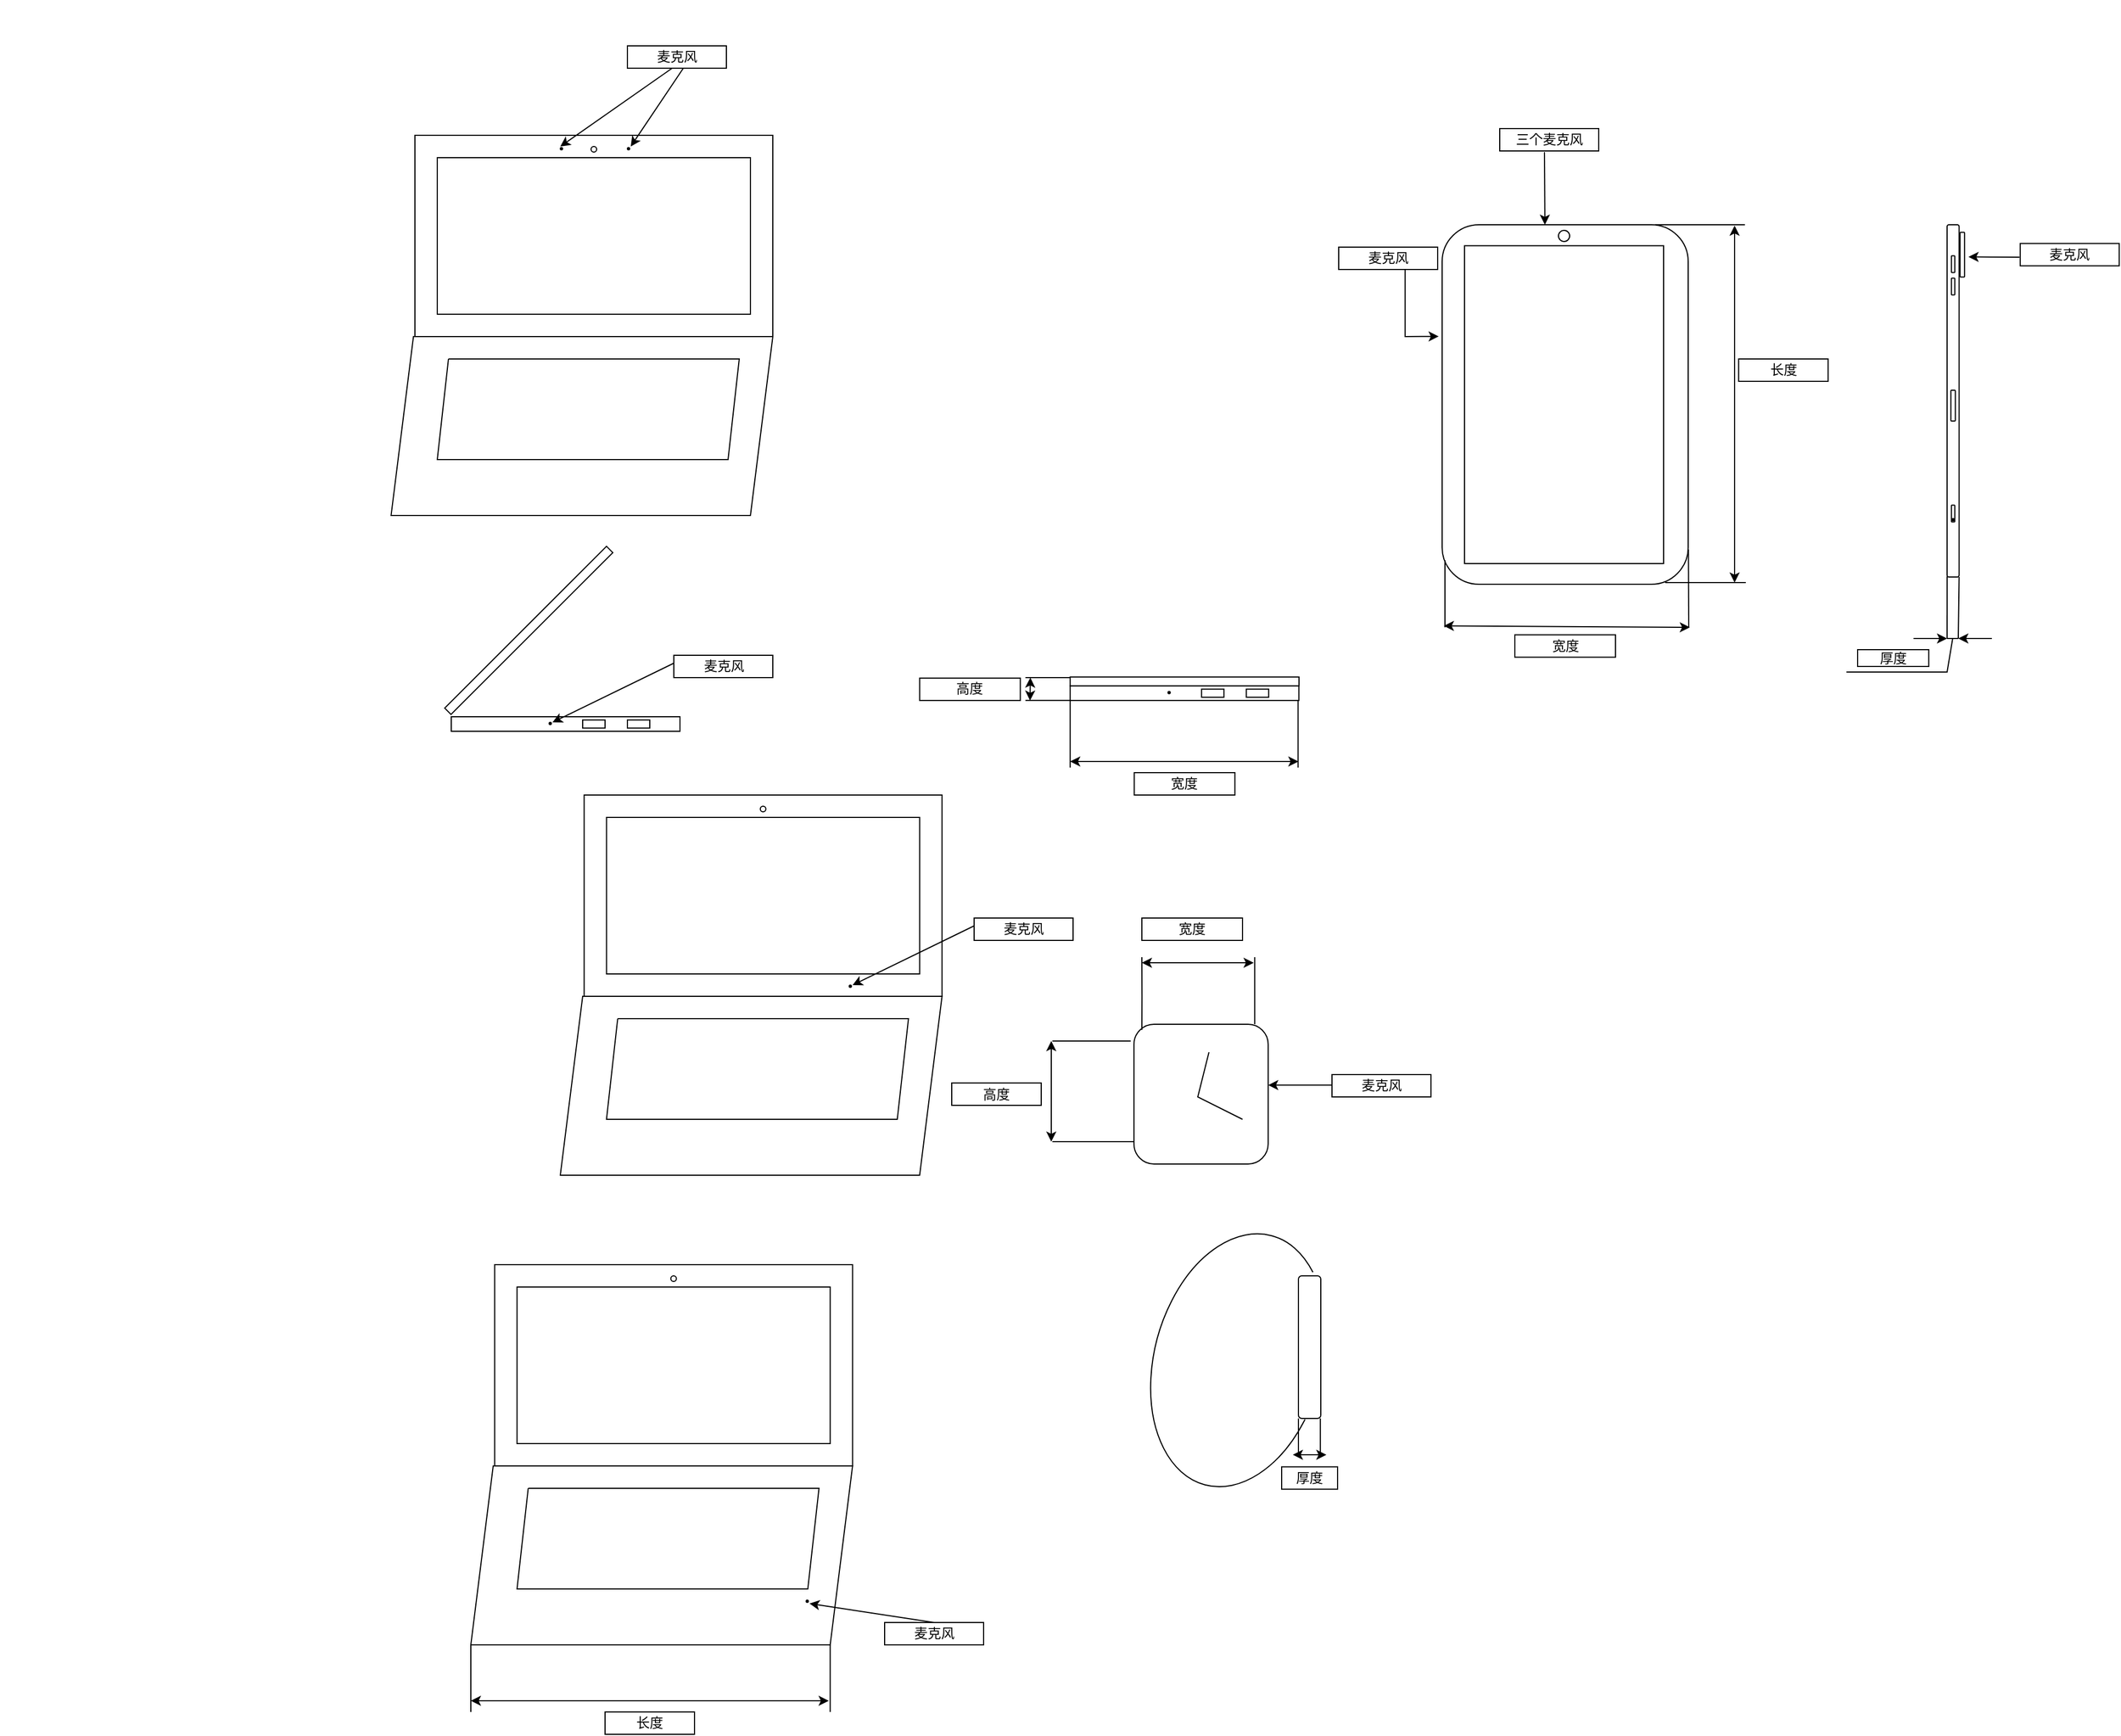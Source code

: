 <mxfile version="21.8.2" type="github">
  <diagram name="第 1 页" id="vi5O4z4F0Ay6VvC3fiWP">
    <mxGraphModel dx="1434" dy="764" grid="1" gridSize="10" guides="1" tooltips="1" connect="1" arrows="1" fold="1" page="1" pageScale="1" pageWidth="827" pageHeight="1169" math="0" shadow="0">
      <root>
        <mxCell id="0" />
        <mxCell id="1" parent="0" />
        <mxCell id="HQJH7odR56O9DyhHU2Db-8" value="" style="rounded=0;whiteSpace=wrap;html=1;strokeWidth=1;" parent="1" vertex="1">
          <mxGeometry x="370" y="120" width="320" height="180" as="geometry" />
        </mxCell>
        <mxCell id="HQJH7odR56O9DyhHU2Db-9" value="" style="rounded=0;whiteSpace=wrap;html=1;strokeWidth=1;" parent="1" vertex="1">
          <mxGeometry x="390" y="140" width="280" height="140" as="geometry" />
        </mxCell>
        <mxCell id="HQJH7odR56O9DyhHU2Db-14" value="" style="ellipse;whiteSpace=wrap;html=1;aspect=fixed;" parent="1" vertex="1">
          <mxGeometry x="527.5" y="130" width="5" height="5" as="geometry" />
        </mxCell>
        <mxCell id="HQJH7odR56O9DyhHU2Db-18" value="" style="shape=parallelogram;perimeter=parallelogramPerimeter;whiteSpace=wrap;html=1;fixedSize=1;rotation=0;" parent="1" vertex="1">
          <mxGeometry x="348.69" y="300" width="341.31" height="160" as="geometry" />
        </mxCell>
        <mxCell id="HQJH7odR56O9DyhHU2Db-23" value="" style="endArrow=none;html=1;rounded=0;" parent="1" edge="1">
          <mxGeometry width="50" height="50" relative="1" as="geometry">
            <mxPoint x="400" y="320" as="sourcePoint" />
            <mxPoint x="400" y="320" as="targetPoint" />
            <Array as="points">
              <mxPoint x="390" y="410" />
              <mxPoint x="650" y="410" />
              <mxPoint x="660" y="320" />
            </Array>
          </mxGeometry>
        </mxCell>
        <mxCell id="HQJH7odR56O9DyhHU2Db-27" value="" style="endArrow=classic;html=1;rounded=0;" parent="1" edge="1">
          <mxGeometry width="50" height="50" relative="1" as="geometry">
            <mxPoint x="610" y="60" as="sourcePoint" />
            <mxPoint x="563" y="130" as="targetPoint" />
            <Array as="points" />
          </mxGeometry>
        </mxCell>
        <mxCell id="HQJH7odR56O9DyhHU2Db-28" value="" style="ellipse;whiteSpace=wrap;html=1;aspect=fixed;" parent="1" vertex="1">
          <mxGeometry height="10" as="geometry" />
        </mxCell>
        <mxCell id="HQJH7odR56O9DyhHU2Db-32" value="" style="ellipse;whiteSpace=wrap;html=1;aspect=fixed;fillColor=#000000;" parent="1" vertex="1">
          <mxGeometry x="560" y="131" width="2" height="2" as="geometry" />
        </mxCell>
        <mxCell id="HQJH7odR56O9DyhHU2Db-33" value="" style="ellipse;whiteSpace=wrap;html=1;aspect=fixed;fillColor=#000000;" parent="1" vertex="1">
          <mxGeometry x="500" y="131" width="2" height="2" as="geometry" />
        </mxCell>
        <mxCell id="HQJH7odR56O9DyhHU2Db-36" value="" style="endArrow=classic;html=1;rounded=0;" parent="1" edge="1">
          <mxGeometry width="50" height="50" relative="1" as="geometry">
            <mxPoint x="600" y="60" as="sourcePoint" />
            <mxPoint x="500" y="130" as="targetPoint" />
            <Array as="points" />
          </mxGeometry>
        </mxCell>
        <mxCell id="HQJH7odR56O9DyhHU2Db-37" value="麦克风" style="rounded=0;whiteSpace=wrap;html=1;" parent="1" vertex="1">
          <mxGeometry x="560" y="40" width="88.5" height="20" as="geometry" />
        </mxCell>
        <mxCell id="HQJH7odR56O9DyhHU2Db-58" value="" style="rounded=0;whiteSpace=wrap;html=1;strokeWidth=1;" parent="1" vertex="1">
          <mxGeometry x="441.31" y="1130" width="320" height="180" as="geometry" />
        </mxCell>
        <mxCell id="HQJH7odR56O9DyhHU2Db-59" value="" style="rounded=0;whiteSpace=wrap;html=1;strokeWidth=1;" parent="1" vertex="1">
          <mxGeometry x="461.31" y="1150" width="280" height="140" as="geometry" />
        </mxCell>
        <mxCell id="HQJH7odR56O9DyhHU2Db-60" value="" style="ellipse;whiteSpace=wrap;html=1;aspect=fixed;" parent="1" vertex="1">
          <mxGeometry x="598.81" y="1140" width="5" height="5" as="geometry" />
        </mxCell>
        <mxCell id="HQJH7odR56O9DyhHU2Db-61" value="" style="shape=parallelogram;perimeter=parallelogramPerimeter;whiteSpace=wrap;html=1;fixedSize=1;rotation=0;" parent="1" vertex="1">
          <mxGeometry x="420" y="1310" width="341.31" height="160" as="geometry" />
        </mxCell>
        <mxCell id="HQJH7odR56O9DyhHU2Db-62" value="" style="endArrow=none;html=1;rounded=0;" parent="1" edge="1">
          <mxGeometry width="50" height="50" relative="1" as="geometry">
            <mxPoint x="471.31" y="1330" as="sourcePoint" />
            <mxPoint x="471.31" y="1330" as="targetPoint" />
            <Array as="points">
              <mxPoint x="461.31" y="1420" />
              <mxPoint x="721.31" y="1420" />
              <mxPoint x="731.31" y="1330" />
            </Array>
          </mxGeometry>
        </mxCell>
        <mxCell id="HQJH7odR56O9DyhHU2Db-66" value="" style="endArrow=classic;html=1;rounded=0;exitX=0.5;exitY=0;exitDx=0;exitDy=0;" parent="1" edge="1" source="HQJH7odR56O9DyhHU2Db-67">
          <mxGeometry width="50" height="50" relative="1" as="geometry">
            <mxPoint x="780" y="1480" as="sourcePoint" />
            <mxPoint x="722.81" y="1433" as="targetPoint" />
            <Array as="points" />
          </mxGeometry>
        </mxCell>
        <mxCell id="HQJH7odR56O9DyhHU2Db-67" value="麦克风" style="rounded=0;whiteSpace=wrap;html=1;" parent="1" vertex="1">
          <mxGeometry x="790" y="1450" width="88.5" height="20" as="geometry" />
        </mxCell>
        <mxCell id="HQJH7odR56O9DyhHU2Db-68" value="" style="ellipse;whiteSpace=wrap;html=1;aspect=fixed;fillColor=#000000;" parent="1" vertex="1">
          <mxGeometry x="719.81" y="1430" width="2" height="2" as="geometry" />
        </mxCell>
        <mxCell id="HQJH7odR56O9DyhHU2Db-77" value="" style="rounded=0;whiteSpace=wrap;html=1;strokeWidth=1;" parent="1" vertex="1">
          <mxGeometry x="521.31" y="710" width="320" height="180" as="geometry" />
        </mxCell>
        <mxCell id="HQJH7odR56O9DyhHU2Db-78" value="" style="rounded=0;whiteSpace=wrap;html=1;strokeWidth=1;" parent="1" vertex="1">
          <mxGeometry x="541.31" y="730" width="280" height="140" as="geometry" />
        </mxCell>
        <mxCell id="HQJH7odR56O9DyhHU2Db-79" value="" style="ellipse;whiteSpace=wrap;html=1;aspect=fixed;" parent="1" vertex="1">
          <mxGeometry x="678.81" y="720" width="5" height="5" as="geometry" />
        </mxCell>
        <mxCell id="HQJH7odR56O9DyhHU2Db-80" value="" style="shape=parallelogram;perimeter=parallelogramPerimeter;whiteSpace=wrap;html=1;fixedSize=1;rotation=0;" parent="1" vertex="1">
          <mxGeometry x="500" y="890" width="341.31" height="160" as="geometry" />
        </mxCell>
        <mxCell id="HQJH7odR56O9DyhHU2Db-81" value="" style="endArrow=none;html=1;rounded=0;" parent="1" edge="1">
          <mxGeometry width="50" height="50" relative="1" as="geometry">
            <mxPoint x="551.31" y="910" as="sourcePoint" />
            <mxPoint x="551.31" y="910" as="targetPoint" />
            <Array as="points">
              <mxPoint x="541.31" y="1000" />
              <mxPoint x="801.31" y="1000" />
              <mxPoint x="811.31" y="910" />
            </Array>
          </mxGeometry>
        </mxCell>
        <mxCell id="HQJH7odR56O9DyhHU2Db-82" value="" style="endArrow=classic;html=1;rounded=0;" parent="1" edge="1">
          <mxGeometry width="50" height="50" relative="1" as="geometry">
            <mxPoint x="870" y="827" as="sourcePoint" />
            <mxPoint x="761.31" y="880" as="targetPoint" />
            <Array as="points" />
          </mxGeometry>
        </mxCell>
        <mxCell id="HQJH7odR56O9DyhHU2Db-83" value="麦克风" style="rounded=0;whiteSpace=wrap;html=1;" parent="1" vertex="1">
          <mxGeometry x="870" y="820" width="88.5" height="20" as="geometry" />
        </mxCell>
        <mxCell id="HQJH7odR56O9DyhHU2Db-84" value="" style="ellipse;whiteSpace=wrap;html=1;aspect=fixed;fillColor=#000000;" parent="1" vertex="1">
          <mxGeometry x="758.31" y="880" width="2" height="2" as="geometry" />
        </mxCell>
        <mxCell id="HQJH7odR56O9DyhHU2Db-90" value="" style="rounded=0;whiteSpace=wrap;html=1;rotation=-45;" parent="1" vertex="1">
          <mxGeometry x="369.48" y="558.75" width="204.62" height="7.98" as="geometry" />
        </mxCell>
        <mxCell id="HQJH7odR56O9DyhHU2Db-91" value="" style="rounded=0;whiteSpace=wrap;html=1;" parent="1" vertex="1">
          <mxGeometry x="402.5" y="640" width="204.5" height="13" as="geometry" />
        </mxCell>
        <mxCell id="HQJH7odR56O9DyhHU2Db-92" value="" style="ellipse;whiteSpace=wrap;html=1;aspect=fixed;gradientColor=none;fillColor=#000000;" parent="1" vertex="1">
          <mxGeometry x="490" y="645" width="2" height="2" as="geometry" />
        </mxCell>
        <mxCell id="HQJH7odR56O9DyhHU2Db-93" value="" style="rounded=0;whiteSpace=wrap;html=1;" parent="1" vertex="1">
          <mxGeometry x="520" y="642.87" width="20" height="7.26" as="geometry" />
        </mxCell>
        <mxCell id="HQJH7odR56O9DyhHU2Db-98" value="" style="rounded=0;whiteSpace=wrap;html=1;" parent="1" vertex="1">
          <mxGeometry x="560" y="642.87" width="20" height="7.26" as="geometry" />
        </mxCell>
        <mxCell id="HQJH7odR56O9DyhHU2Db-100" value="" style="endArrow=classic;html=1;rounded=0;" parent="1" edge="1">
          <mxGeometry width="50" height="50" relative="1" as="geometry">
            <mxPoint x="601.69" y="592" as="sourcePoint" />
            <mxPoint x="493.0" y="645" as="targetPoint" />
            <Array as="points" />
          </mxGeometry>
        </mxCell>
        <mxCell id="HQJH7odR56O9DyhHU2Db-101" value="麦克风" style="rounded=0;whiteSpace=wrap;html=1;" parent="1" vertex="1">
          <mxGeometry x="601.5" y="585" width="88.5" height="20" as="geometry" />
        </mxCell>
        <mxCell id="HQJH7odR56O9DyhHU2Db-107" value="" style="endArrow=classic;html=1;rounded=0;entryX=-0.005;entryY=0.343;entryDx=0;entryDy=0;entryPerimeter=0;" parent="1" edge="1">
          <mxGeometry width="50" height="50" relative="1" as="geometry">
            <mxPoint x="1255.38" y="240" as="sourcePoint" />
            <mxPoint x="1285.412" y="299.842" as="targetPoint" />
            <Array as="points">
              <mxPoint x="1255.38" y="300" />
            </Array>
          </mxGeometry>
        </mxCell>
        <mxCell id="HQJH7odR56O9DyhHU2Db-110" value="三个麦克风" style="rounded=0;whiteSpace=wrap;html=1;" parent="1" vertex="1">
          <mxGeometry x="1340" y="114" width="88.5" height="20" as="geometry" />
        </mxCell>
        <mxCell id="HQJH7odR56O9DyhHU2Db-114" value="麦克风" style="rounded=0;whiteSpace=wrap;html=1;" parent="1" vertex="1">
          <mxGeometry x="1196" y="220" width="88.5" height="20" as="geometry" />
        </mxCell>
        <mxCell id="HQJH7odR56O9DyhHU2Db-115" value="" style="rounded=1;whiteSpace=wrap;html=1;" parent="1" vertex="1">
          <mxGeometry x="1012.93" y="915" width="120" height="125" as="geometry" />
        </mxCell>
        <mxCell id="HQJH7odR56O9DyhHU2Db-117" value="" style="endArrow=none;html=1;rounded=0;" parent="1" edge="1">
          <mxGeometry width="50" height="50" relative="1" as="geometry">
            <mxPoint x="1110" y="1000" as="sourcePoint" />
            <mxPoint x="1080" y="940" as="targetPoint" />
            <Array as="points">
              <mxPoint x="1070" y="980" />
            </Array>
          </mxGeometry>
        </mxCell>
        <mxCell id="HQJH7odR56O9DyhHU2Db-119" value="" style="endArrow=classic;html=1;rounded=0;" parent="1" edge="1">
          <mxGeometry width="50" height="50" relative="1" as="geometry">
            <mxPoint x="1192.93" y="969.41" as="sourcePoint" />
            <mxPoint x="1132.93" y="969.41" as="targetPoint" />
          </mxGeometry>
        </mxCell>
        <mxCell id="HQJH7odR56O9DyhHU2Db-120" value="麦克风" style="rounded=0;whiteSpace=wrap;html=1;" parent="1" vertex="1">
          <mxGeometry x="1190" y="960" width="88.5" height="20" as="geometry" />
        </mxCell>
        <mxCell id="HQJH7odR56O9DyhHU2Db-125" value="" style="endArrow=none;html=1;rounded=0;" parent="1" edge="1">
          <mxGeometry width="50" height="50" relative="1" as="geometry">
            <mxPoint x="1120.88" y="915" as="sourcePoint" />
            <mxPoint x="1120.88" y="855" as="targetPoint" />
          </mxGeometry>
        </mxCell>
        <mxCell id="HQJH7odR56O9DyhHU2Db-126" value="" style="endArrow=none;html=1;rounded=0;exitX=0.059;exitY=0.04;exitDx=0;exitDy=0;exitPerimeter=0;" parent="1" source="HQJH7odR56O9DyhHU2Db-115" edge="1">
          <mxGeometry width="50" height="50" relative="1" as="geometry">
            <mxPoint x="1020.0" y="915" as="sourcePoint" />
            <mxPoint x="1020.0" y="855" as="targetPoint" />
            <Array as="points">
              <mxPoint x="1020.12" y="890" />
            </Array>
          </mxGeometry>
        </mxCell>
        <mxCell id="HQJH7odR56O9DyhHU2Db-128" value="宽度" style="rounded=0;whiteSpace=wrap;html=1;" parent="1" vertex="1">
          <mxGeometry x="1020.0" y="820" width="90" height="20" as="geometry" />
        </mxCell>
        <mxCell id="HQJH7odR56O9DyhHU2Db-129" value="" style="endArrow=classic;startArrow=classic;html=1;rounded=0;" parent="1" edge="1">
          <mxGeometry width="50" height="50" relative="1" as="geometry">
            <mxPoint x="1020" y="860" as="sourcePoint" />
            <mxPoint x="1120" y="860" as="targetPoint" />
          </mxGeometry>
        </mxCell>
        <mxCell id="HQJH7odR56O9DyhHU2Db-130" value="" style="endArrow=none;html=1;rounded=0;" parent="1" edge="1">
          <mxGeometry width="50" height="50" relative="1" as="geometry">
            <mxPoint x="940" y="930" as="sourcePoint" />
            <mxPoint x="1010" y="930" as="targetPoint" />
          </mxGeometry>
        </mxCell>
        <mxCell id="HQJH7odR56O9DyhHU2Db-131" value="" style="endArrow=none;html=1;rounded=0;" parent="1" edge="1">
          <mxGeometry width="50" height="50" relative="1" as="geometry">
            <mxPoint x="940" y="1020" as="sourcePoint" />
            <mxPoint x="1012.93" y="1020" as="targetPoint" />
          </mxGeometry>
        </mxCell>
        <mxCell id="HQJH7odR56O9DyhHU2Db-132" value="" style="endArrow=classic;startArrow=classic;html=1;rounded=0;" parent="1" edge="1">
          <mxGeometry width="50" height="50" relative="1" as="geometry">
            <mxPoint x="939" y="1020" as="sourcePoint" />
            <mxPoint x="939" y="930" as="targetPoint" />
          </mxGeometry>
        </mxCell>
        <mxCell id="HQJH7odR56O9DyhHU2Db-133" value="高度" style="rounded=0;whiteSpace=wrap;html=1;" parent="1" vertex="1">
          <mxGeometry x="850" y="967.5" width="80" height="20" as="geometry" />
        </mxCell>
        <mxCell id="HQJH7odR56O9DyhHU2Db-134" value="" style="rounded=1;whiteSpace=wrap;html=1;" parent="1" vertex="1">
          <mxGeometry x="1160" y="1140" width="20" height="127.5" as="geometry" />
        </mxCell>
        <mxCell id="HQJH7odR56O9DyhHU2Db-135" value="" style="verticalLabelPosition=bottom;verticalAlign=top;html=1;shape=mxgraph.basic.arc;startAngle=0.3;endAngle=0.1;rotation=15;" parent="1" vertex="1">
          <mxGeometry x="1031.21" y="1100.16" width="150" height="230.63" as="geometry" />
        </mxCell>
        <mxCell id="HQJH7odR56O9DyhHU2Db-136" value="" style="endArrow=none;html=1;rounded=0;" parent="1" edge="1">
          <mxGeometry width="50" height="50" relative="1" as="geometry">
            <mxPoint x="1160" y="1300" as="sourcePoint" />
            <mxPoint x="1160" y="1267.5" as="targetPoint" />
          </mxGeometry>
        </mxCell>
        <mxCell id="HQJH7odR56O9DyhHU2Db-138" value="" style="endArrow=none;html=1;rounded=0;" parent="1" edge="1">
          <mxGeometry width="50" height="50" relative="1" as="geometry">
            <mxPoint x="1179.6" y="1300" as="sourcePoint" />
            <mxPoint x="1179.6" y="1267.5" as="targetPoint" />
          </mxGeometry>
        </mxCell>
        <mxCell id="HQJH7odR56O9DyhHU2Db-139" value="" style="endArrow=classic;startArrow=classic;html=1;rounded=0;" parent="1" edge="1">
          <mxGeometry width="50" height="50" relative="1" as="geometry">
            <mxPoint x="1155" y="1300" as="sourcePoint" />
            <mxPoint x="1185" y="1300" as="targetPoint" />
          </mxGeometry>
        </mxCell>
        <mxCell id="HQJH7odR56O9DyhHU2Db-140" value="厚度" style="rounded=0;whiteSpace=wrap;html=1;" parent="1" vertex="1">
          <mxGeometry x="1145" y="1310.79" width="50" height="20" as="geometry" />
        </mxCell>
        <mxCell id="lpM_6XrUlt4nOv4jrjnX-1" value="" style="rounded=1;whiteSpace=wrap;html=1;rotation=90;" vertex="1" parent="1">
          <mxGeometry x="1237.75" y="250.75" width="321.5" height="220" as="geometry" />
        </mxCell>
        <mxCell id="lpM_6XrUlt4nOv4jrjnX-2" value="" style="rounded=0;whiteSpace=wrap;html=1;rotation=90;" vertex="1" parent="1">
          <mxGeometry x="1255.38" y="271.88" width="284.25" height="178" as="geometry" />
        </mxCell>
        <mxCell id="lpM_6XrUlt4nOv4jrjnX-3" value="" style="ellipse;whiteSpace=wrap;html=1;aspect=fixed;" vertex="1" parent="1">
          <mxGeometry x="1392.51" y="205" width="10" height="10" as="geometry" />
        </mxCell>
        <mxCell id="lpM_6XrUlt4nOv4jrjnX-4" value="" style="endArrow=classic;html=1;rounded=0;" edge="1" parent="1">
          <mxGeometry width="50" height="50" relative="1" as="geometry">
            <mxPoint x="1380" y="135" as="sourcePoint" />
            <mxPoint x="1380.38" y="200" as="targetPoint" />
          </mxGeometry>
        </mxCell>
        <mxCell id="lpM_6XrUlt4nOv4jrjnX-26" value="" style="rounded=0;whiteSpace=wrap;html=1;rotation=0;" vertex="1" parent="1">
          <mxGeometry x="955.875" y="604.445" width="204.62" height="7.98" as="geometry" />
        </mxCell>
        <mxCell id="lpM_6XrUlt4nOv4jrjnX-27" value="" style="rounded=0;whiteSpace=wrap;html=1;" vertex="1" parent="1">
          <mxGeometry x="955.875" y="612.425" width="204.5" height="13" as="geometry" />
        </mxCell>
        <mxCell id="lpM_6XrUlt4nOv4jrjnX-28" value="" style="ellipse;whiteSpace=wrap;html=1;aspect=fixed;gradientColor=none;fillColor=#000000;" vertex="1" parent="1">
          <mxGeometry x="1043.375" y="617.425" width="2" height="2" as="geometry" />
        </mxCell>
        <mxCell id="lpM_6XrUlt4nOv4jrjnX-29" value="" style="rounded=0;whiteSpace=wrap;html=1;" vertex="1" parent="1">
          <mxGeometry x="1073.375" y="615.295" width="20" height="7.26" as="geometry" />
        </mxCell>
        <mxCell id="lpM_6XrUlt4nOv4jrjnX-30" value="" style="rounded=0;whiteSpace=wrap;html=1;" vertex="1" parent="1">
          <mxGeometry x="1113.375" y="615.295" width="20" height="7.26" as="geometry" />
        </mxCell>
        <mxCell id="lpM_6XrUlt4nOv4jrjnX-33" value="" style="endArrow=none;html=1;rounded=0;" edge="1" parent="1">
          <mxGeometry width="50" height="50" relative="1" as="geometry">
            <mxPoint x="955.88" y="625.43" as="sourcePoint" />
            <mxPoint x="955.88" y="685.43" as="targetPoint" />
          </mxGeometry>
        </mxCell>
        <mxCell id="lpM_6XrUlt4nOv4jrjnX-34" value="" style="endArrow=none;html=1;rounded=0;" edge="1" parent="1">
          <mxGeometry width="50" height="50" relative="1" as="geometry">
            <mxPoint x="1159.69" y="625.43" as="sourcePoint" />
            <mxPoint x="1159.69" y="685.43" as="targetPoint" />
          </mxGeometry>
        </mxCell>
        <mxCell id="lpM_6XrUlt4nOv4jrjnX-35" value="" style="endArrow=classic;startArrow=classic;html=1;rounded=0;" edge="1" parent="1">
          <mxGeometry width="50" height="50" relative="1" as="geometry">
            <mxPoint x="955.88" y="680" as="sourcePoint" />
            <mxPoint x="1160" y="680" as="targetPoint" />
          </mxGeometry>
        </mxCell>
        <mxCell id="lpM_6XrUlt4nOv4jrjnX-36" value="宽度" style="rounded=0;whiteSpace=wrap;html=1;" vertex="1" parent="1">
          <mxGeometry x="1013.19" y="690" width="90" height="20" as="geometry" />
        </mxCell>
        <mxCell id="lpM_6XrUlt4nOv4jrjnX-37" value="" style="endArrow=none;html=1;rounded=0;" edge="1" parent="1">
          <mxGeometry width="50" height="50" relative="1" as="geometry">
            <mxPoint x="915.88" y="605" as="sourcePoint" />
            <mxPoint x="955.88" y="605" as="targetPoint" />
          </mxGeometry>
        </mxCell>
        <mxCell id="lpM_6XrUlt4nOv4jrjnX-38" value="" style="endArrow=none;html=1;rounded=0;" edge="1" parent="1">
          <mxGeometry width="50" height="50" relative="1" as="geometry">
            <mxPoint x="915.88" y="625.43" as="sourcePoint" />
            <mxPoint x="955.88" y="625.43" as="targetPoint" />
          </mxGeometry>
        </mxCell>
        <mxCell id="lpM_6XrUlt4nOv4jrjnX-39" value="" style="endArrow=classic;startArrow=classic;html=1;rounded=0;" edge="1" parent="1">
          <mxGeometry width="50" height="50" relative="1" as="geometry">
            <mxPoint x="920" y="625.55" as="sourcePoint" />
            <mxPoint x="920.3" y="605" as="targetPoint" />
          </mxGeometry>
        </mxCell>
        <mxCell id="lpM_6XrUlt4nOv4jrjnX-40" value="高度" style="rounded=0;whiteSpace=wrap;html=1;rotation=0;" vertex="1" parent="1">
          <mxGeometry x="821.31" y="605.43" width="90" height="20" as="geometry" />
        </mxCell>
        <mxCell id="lpM_6XrUlt4nOv4jrjnX-41" value="" style="endArrow=none;html=1;rounded=0;" edge="1" parent="1">
          <mxGeometry width="50" height="50" relative="1" as="geometry">
            <mxPoint x="420" y="1530" as="sourcePoint" />
            <mxPoint x="420" y="1470" as="targetPoint" />
          </mxGeometry>
        </mxCell>
        <mxCell id="lpM_6XrUlt4nOv4jrjnX-44" value="" style="endArrow=none;html=1;rounded=0;" edge="1" parent="1">
          <mxGeometry width="50" height="50" relative="1" as="geometry">
            <mxPoint x="741.31" y="1530" as="sourcePoint" />
            <mxPoint x="741.31" y="1470" as="targetPoint" />
          </mxGeometry>
        </mxCell>
        <mxCell id="lpM_6XrUlt4nOv4jrjnX-45" value="" style="endArrow=classic;startArrow=classic;html=1;rounded=0;" edge="1" parent="1">
          <mxGeometry width="50" height="50" relative="1" as="geometry">
            <mxPoint x="420" y="1520" as="sourcePoint" />
            <mxPoint x="740" y="1520" as="targetPoint" />
          </mxGeometry>
        </mxCell>
        <mxCell id="lpM_6XrUlt4nOv4jrjnX-46" value="长度" style="rounded=0;whiteSpace=wrap;html=1;" vertex="1" parent="1">
          <mxGeometry x="540" y="1530" width="80" height="20" as="geometry" />
        </mxCell>
        <mxCell id="lpM_6XrUlt4nOv4jrjnX-49" value="" style="endArrow=none;html=1;rounded=0;entryX=0.903;entryY=-0.001;entryDx=0;entryDy=0;entryPerimeter=0;" edge="1" parent="1" target="lpM_6XrUlt4nOv4jrjnX-1">
          <mxGeometry width="50" height="50" relative="1" as="geometry">
            <mxPoint x="1509" y="560" as="sourcePoint" />
            <mxPoint x="1510" y="490" as="targetPoint" />
          </mxGeometry>
        </mxCell>
        <mxCell id="lpM_6XrUlt4nOv4jrjnX-51" value="" style="endArrow=none;html=1;rounded=0;" edge="1" parent="1">
          <mxGeometry width="50" height="50" relative="1" as="geometry">
            <mxPoint x="1291" y="560" as="sourcePoint" />
            <mxPoint x="1291" y="500" as="targetPoint" />
          </mxGeometry>
        </mxCell>
        <mxCell id="lpM_6XrUlt4nOv4jrjnX-52" value="" style="endArrow=classic;startArrow=classic;html=1;rounded=0;" edge="1" parent="1">
          <mxGeometry width="50" height="50" relative="1" as="geometry">
            <mxPoint x="1290" y="558.75" as="sourcePoint" />
            <mxPoint x="1510" y="560" as="targetPoint" />
          </mxGeometry>
        </mxCell>
        <mxCell id="lpM_6XrUlt4nOv4jrjnX-54" value="宽度" style="rounded=0;whiteSpace=wrap;html=1;" vertex="1" parent="1">
          <mxGeometry x="1353.5" y="566.73" width="90" height="20" as="geometry" />
        </mxCell>
        <mxCell id="lpM_6XrUlt4nOv4jrjnX-73" value="" style="endArrow=none;html=1;rounded=0;" edge="1" parent="1">
          <mxGeometry width="50" height="50" relative="1" as="geometry">
            <mxPoint x="1478.88" y="200" as="sourcePoint" />
            <mxPoint x="1559.25" y="200" as="targetPoint" />
          </mxGeometry>
        </mxCell>
        <mxCell id="lpM_6XrUlt4nOv4jrjnX-74" value="" style="endArrow=none;html=1;rounded=0;" edge="1" parent="1">
          <mxGeometry width="50" height="50" relative="1" as="geometry">
            <mxPoint x="1487.87" y="520" as="sourcePoint" />
            <mxPoint x="1560" y="520" as="targetPoint" />
          </mxGeometry>
        </mxCell>
        <mxCell id="lpM_6XrUlt4nOv4jrjnX-75" value="" style="endArrow=classic;startArrow=classic;html=1;rounded=0;" edge="1" parent="1">
          <mxGeometry width="50" height="50" relative="1" as="geometry">
            <mxPoint x="1550" y="520" as="sourcePoint" />
            <mxPoint x="1550" y="200.75" as="targetPoint" />
          </mxGeometry>
        </mxCell>
        <mxCell id="lpM_6XrUlt4nOv4jrjnX-77" value="长度" style="rounded=0;whiteSpace=wrap;html=1;" vertex="1" parent="1">
          <mxGeometry x="1553.62" y="320" width="80" height="20" as="geometry" />
        </mxCell>
        <mxCell id="lpM_6XrUlt4nOv4jrjnX-87" value="麦克风" style="rounded=0;whiteSpace=wrap;html=1;" vertex="1" parent="1">
          <mxGeometry x="1805.375" y="216.745" width="88.5" height="20" as="geometry" />
        </mxCell>
        <mxCell id="lpM_6XrUlt4nOv4jrjnX-88" value="" style="endArrow=classic;html=1;rounded=0;exitX=-0.007;exitY=0.612;exitDx=0;exitDy=0;exitPerimeter=0;" edge="1" parent="1" source="lpM_6XrUlt4nOv4jrjnX-87">
          <mxGeometry width="50" height="50" relative="1" as="geometry">
            <mxPoint x="1809.125" y="228.745" as="sourcePoint" />
            <mxPoint x="1759.125" y="228.745" as="targetPoint" />
          </mxGeometry>
        </mxCell>
        <mxCell id="lpM_6XrUlt4nOv4jrjnX-89" value="" style="rounded=1;whiteSpace=wrap;html=1;rotation=90;" vertex="1" parent="1">
          <mxGeometry x="1587.875" y="352.125" width="315" height="10.75" as="geometry" />
        </mxCell>
        <mxCell id="lpM_6XrUlt4nOv4jrjnX-90" value="" style="rounded=1;whiteSpace=wrap;html=1;rotation=90;" vertex="1" parent="1">
          <mxGeometry x="1733.625" y="224.745" width="40" height="4" as="geometry" />
        </mxCell>
        <mxCell id="lpM_6XrUlt4nOv4jrjnX-91" value="" style="rounded=1;whiteSpace=wrap;html=1;rotation=90;" vertex="1" parent="1">
          <mxGeometry x="1737.875" y="233.745" width="15" height="3" as="geometry" />
        </mxCell>
        <mxCell id="lpM_6XrUlt4nOv4jrjnX-92" value="" style="rounded=1;whiteSpace=wrap;html=1;rotation=90;" vertex="1" parent="1">
          <mxGeometry x="1737.875" y="253.745" width="15" height="3" as="geometry" />
        </mxCell>
        <mxCell id="lpM_6XrUlt4nOv4jrjnX-93" value="" style="rounded=1;whiteSpace=wrap;html=1;rotation=90;" vertex="1" parent="1">
          <mxGeometry x="1731.625" y="359.745" width="27.5" height="4" as="geometry" />
        </mxCell>
        <mxCell id="lpM_6XrUlt4nOv4jrjnX-94" value="" style="rounded=1;whiteSpace=wrap;html=1;rotation=90;" vertex="1" parent="1">
          <mxGeometry x="1737.875" y="456.745" width="15" height="3" as="geometry" />
        </mxCell>
        <mxCell id="lpM_6XrUlt4nOv4jrjnX-95" value="" style="ellipse;whiteSpace=wrap;html=1;aspect=fixed;fillColor=#000000;" vertex="1" parent="1">
          <mxGeometry x="1744.375" y="462.745" width="2" height="2" as="geometry" />
        </mxCell>
        <mxCell id="lpM_6XrUlt4nOv4jrjnX-104" value="" style="endArrow=none;html=1;rounded=0;entryX=0.998;entryY=0.996;entryDx=0;entryDy=0;entryPerimeter=0;" edge="1" parent="1" target="lpM_6XrUlt4nOv4jrjnX-89">
          <mxGeometry width="50" height="50" relative="1" as="geometry">
            <mxPoint x="1740" y="570" as="sourcePoint" />
            <mxPoint x="1737.87" y="516.73" as="targetPoint" />
          </mxGeometry>
        </mxCell>
        <mxCell id="lpM_6XrUlt4nOv4jrjnX-105" value="" style="endArrow=none;html=1;rounded=0;entryX=1;entryY=0;entryDx=0;entryDy=0;" edge="1" parent="1" target="lpM_6XrUlt4nOv4jrjnX-89">
          <mxGeometry width="50" height="50" relative="1" as="geometry">
            <mxPoint x="1750" y="570" as="sourcePoint" />
            <mxPoint x="1760" y="510.73" as="targetPoint" />
          </mxGeometry>
        </mxCell>
        <mxCell id="lpM_6XrUlt4nOv4jrjnX-106" value="" style="endArrow=classic;html=1;rounded=0;" edge="1" parent="1">
          <mxGeometry width="50" height="50" relative="1" as="geometry">
            <mxPoint x="1710" y="570" as="sourcePoint" />
            <mxPoint x="1740" y="570" as="targetPoint" />
          </mxGeometry>
        </mxCell>
        <mxCell id="lpM_6XrUlt4nOv4jrjnX-107" value="" style="endArrow=classic;html=1;rounded=0;" edge="1" parent="1">
          <mxGeometry width="50" height="50" relative="1" as="geometry">
            <mxPoint x="1780" y="570" as="sourcePoint" />
            <mxPoint x="1750" y="570" as="targetPoint" />
          </mxGeometry>
        </mxCell>
        <mxCell id="lpM_6XrUlt4nOv4jrjnX-108" value="" style="endArrow=none;html=1;rounded=0;" edge="1" parent="1">
          <mxGeometry width="50" height="50" relative="1" as="geometry">
            <mxPoint x="1740" y="570" as="sourcePoint" />
            <mxPoint x="1750" y="570" as="targetPoint" />
          </mxGeometry>
        </mxCell>
        <mxCell id="lpM_6XrUlt4nOv4jrjnX-109" value="" style="endArrow=none;html=1;rounded=0;" edge="1" parent="1">
          <mxGeometry width="50" height="50" relative="1" as="geometry">
            <mxPoint x="1650" y="600" as="sourcePoint" />
            <mxPoint x="1745" y="570" as="targetPoint" />
            <Array as="points">
              <mxPoint x="1740" y="600" />
            </Array>
          </mxGeometry>
        </mxCell>
        <mxCell id="lpM_6XrUlt4nOv4jrjnX-111" value="厚度" style="rounded=0;whiteSpace=wrap;html=1;" vertex="1" parent="1">
          <mxGeometry x="1660" y="580" width="63.62" height="15" as="geometry" />
        </mxCell>
      </root>
    </mxGraphModel>
  </diagram>
</mxfile>
